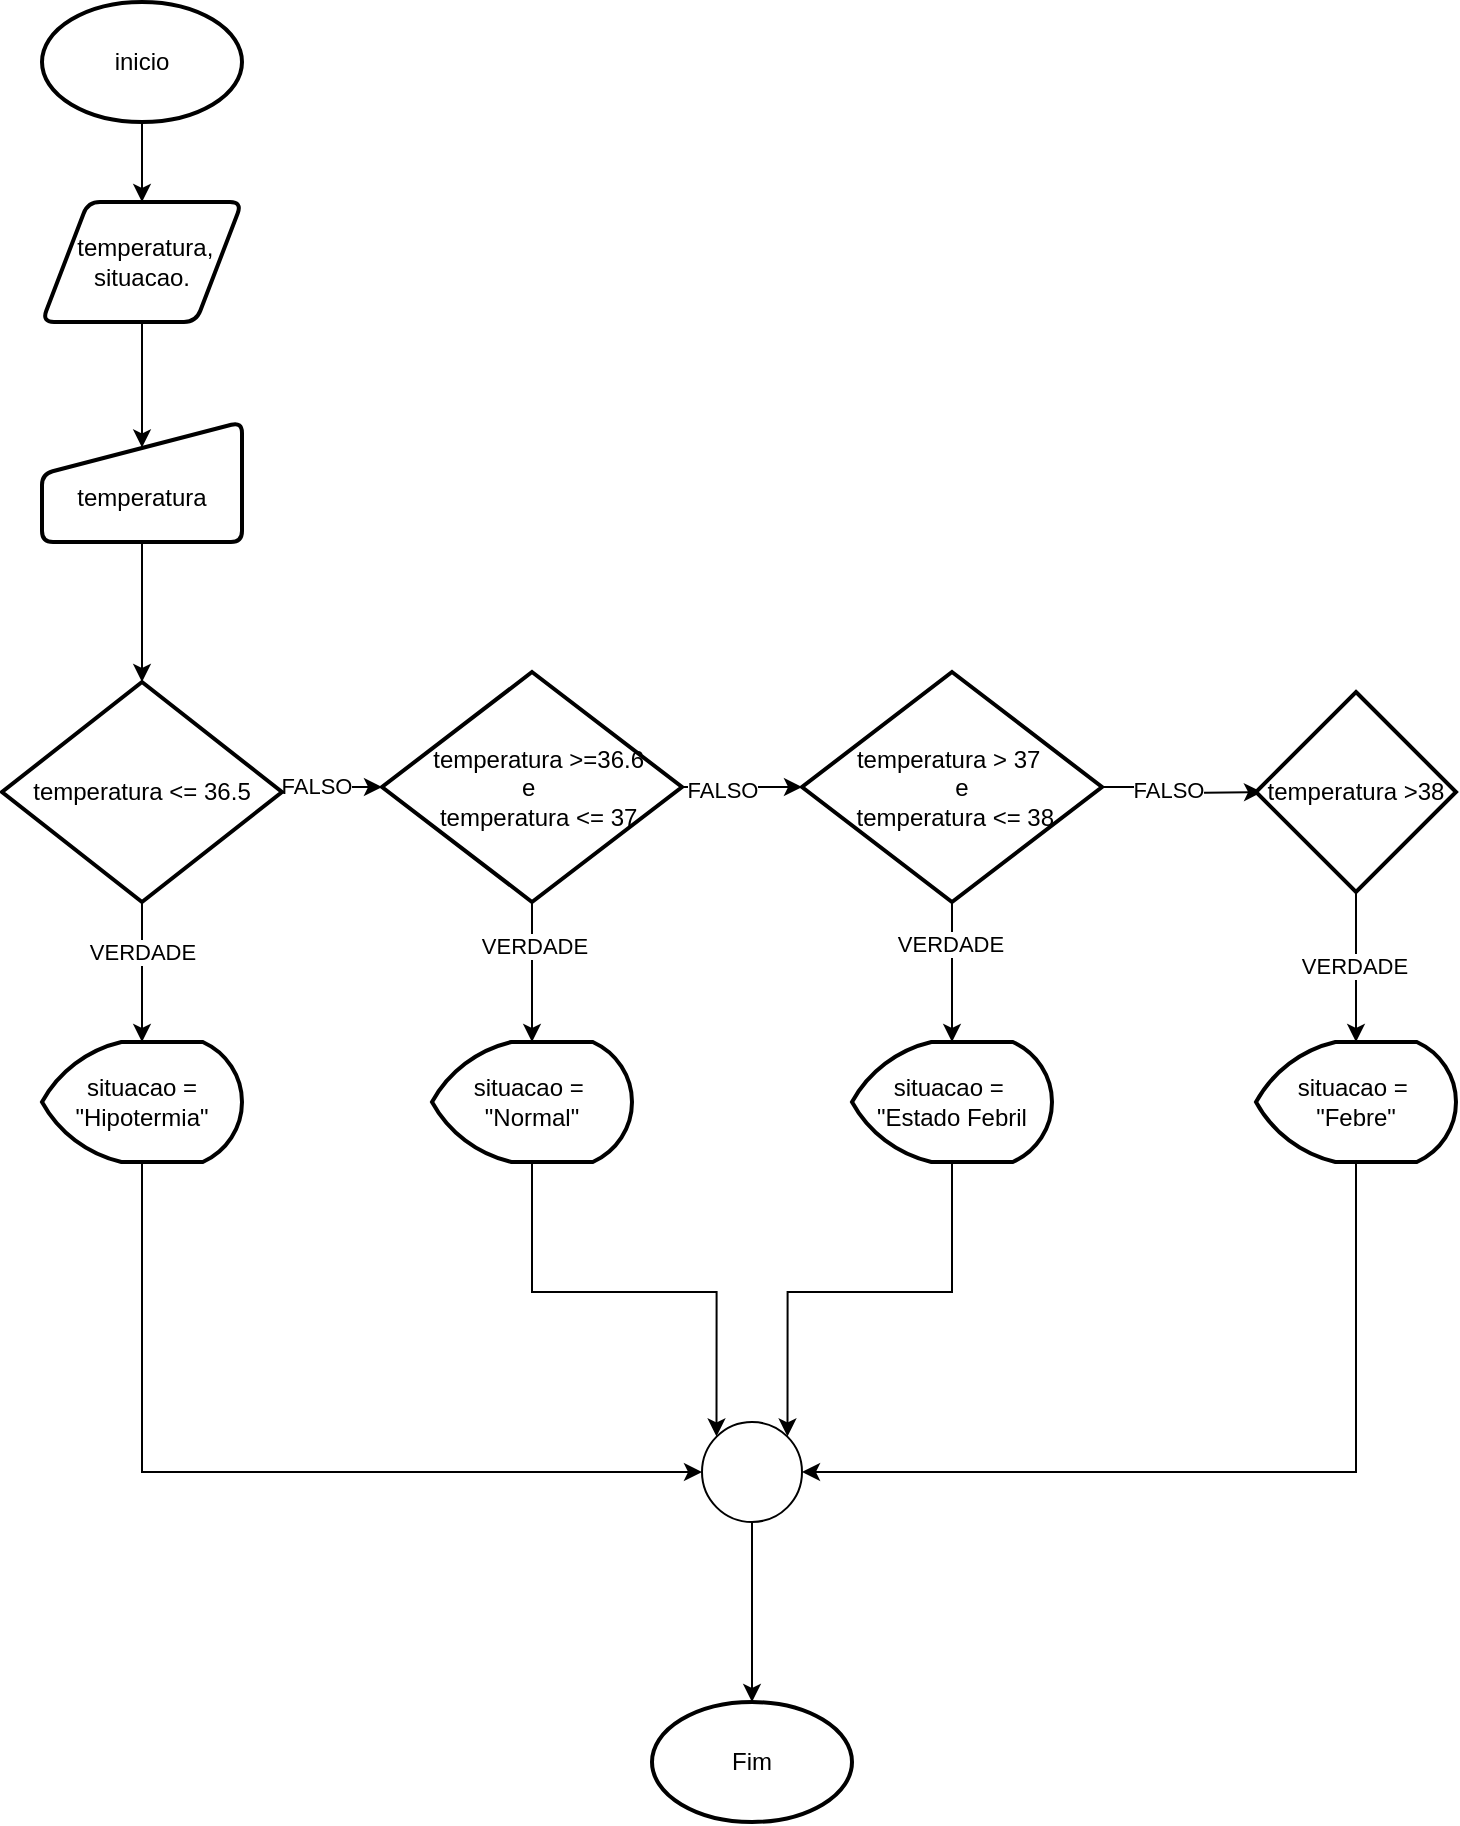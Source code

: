 <mxfile version="24.5.4" type="device">
  <diagram name="Página-1" id="VqgEwiMuud5oMXORhVzx">
    <mxGraphModel dx="1002" dy="577" grid="1" gridSize="10" guides="1" tooltips="1" connect="1" arrows="1" fold="1" page="1" pageScale="1" pageWidth="827" pageHeight="1169" math="0" shadow="0">
      <root>
        <mxCell id="0" />
        <mxCell id="1" parent="0" />
        <mxCell id="JlspJVOZABOzyax3a17K-3" value="" style="edgeStyle=orthogonalEdgeStyle;rounded=0;orthogonalLoop=1;jettySize=auto;html=1;" parent="1" source="JlspJVOZABOzyax3a17K-1" target="JlspJVOZABOzyax3a17K-2" edge="1">
          <mxGeometry relative="1" as="geometry" />
        </mxCell>
        <mxCell id="JlspJVOZABOzyax3a17K-1" value="inicio" style="strokeWidth=2;html=1;shape=mxgraph.flowchart.start_1;whiteSpace=wrap;" parent="1" vertex="1">
          <mxGeometry x="120" y="50" width="100" height="60" as="geometry" />
        </mxCell>
        <mxCell id="JlspJVOZABOzyax3a17K-7" value="" style="edgeStyle=orthogonalEdgeStyle;rounded=0;orthogonalLoop=1;jettySize=auto;html=1;entryX=0.5;entryY=0.212;entryDx=0;entryDy=0;entryPerimeter=0;" parent="1" source="JlspJVOZABOzyax3a17K-2" target="JlspJVOZABOzyax3a17K-4" edge="1">
          <mxGeometry relative="1" as="geometry" />
        </mxCell>
        <mxCell id="JlspJVOZABOzyax3a17K-2" value="&amp;nbsp;temperatura,&lt;div&gt;situacao.&lt;/div&gt;" style="shape=parallelogram;html=1;strokeWidth=2;perimeter=parallelogramPerimeter;whiteSpace=wrap;rounded=1;arcSize=12;size=0.23;" parent="1" vertex="1">
          <mxGeometry x="120" y="150" width="100" height="60" as="geometry" />
        </mxCell>
        <mxCell id="JlspJVOZABOzyax3a17K-8" value="" style="edgeStyle=orthogonalEdgeStyle;rounded=0;orthogonalLoop=1;jettySize=auto;html=1;" parent="1" source="JlspJVOZABOzyax3a17K-4" target="JlspJVOZABOzyax3a17K-6" edge="1">
          <mxGeometry relative="1" as="geometry" />
        </mxCell>
        <mxCell id="JlspJVOZABOzyax3a17K-4" value="&lt;div&gt;&lt;br&gt;&lt;/div&gt;temperatura" style="html=1;strokeWidth=2;shape=manualInput;whiteSpace=wrap;rounded=1;size=26;arcSize=11;" parent="1" vertex="1">
          <mxGeometry x="120" y="260" width="100" height="60" as="geometry" />
        </mxCell>
        <mxCell id="JlspJVOZABOzyax3a17K-10" value="" style="edgeStyle=orthogonalEdgeStyle;rounded=0;orthogonalLoop=1;jettySize=auto;html=1;" parent="1" source="JlspJVOZABOzyax3a17K-6" target="JlspJVOZABOzyax3a17K-9" edge="1">
          <mxGeometry relative="1" as="geometry" />
        </mxCell>
        <mxCell id="JlspJVOZABOzyax3a17K-13" value="VERDADE" style="edgeLabel;html=1;align=center;verticalAlign=middle;resizable=0;points=[];" parent="JlspJVOZABOzyax3a17K-10" vertex="1" connectable="0">
          <mxGeometry x="-0.286" relative="1" as="geometry">
            <mxPoint as="offset" />
          </mxGeometry>
        </mxCell>
        <mxCell id="JlspJVOZABOzyax3a17K-16" value="" style="edgeStyle=orthogonalEdgeStyle;rounded=0;orthogonalLoop=1;jettySize=auto;html=1;" parent="1" source="JlspJVOZABOzyax3a17K-6" target="JlspJVOZABOzyax3a17K-15" edge="1">
          <mxGeometry relative="1" as="geometry" />
        </mxCell>
        <mxCell id="JlspJVOZABOzyax3a17K-17" value="FALSO" style="edgeLabel;html=1;align=center;verticalAlign=middle;resizable=0;points=[];" parent="JlspJVOZABOzyax3a17K-16" vertex="1" connectable="0">
          <mxGeometry x="-0.355" y="3" relative="1" as="geometry">
            <mxPoint as="offset" />
          </mxGeometry>
        </mxCell>
        <mxCell id="JlspJVOZABOzyax3a17K-6" value="temperatura &amp;lt;= 36.5" style="strokeWidth=2;html=1;shape=mxgraph.flowchart.decision;whiteSpace=wrap;" parent="1" vertex="1">
          <mxGeometry x="100" y="390" width="140" height="110" as="geometry" />
        </mxCell>
        <mxCell id="JlspJVOZABOzyax3a17K-9" value="situacao = &quot;Hipotermia&quot;" style="strokeWidth=2;html=1;shape=mxgraph.flowchart.display;whiteSpace=wrap;" parent="1" vertex="1">
          <mxGeometry x="120" y="570" width="100" height="60" as="geometry" />
        </mxCell>
        <mxCell id="JlspJVOZABOzyax3a17K-19" value="" style="edgeStyle=orthogonalEdgeStyle;rounded=0;orthogonalLoop=1;jettySize=auto;html=1;" parent="1" source="JlspJVOZABOzyax3a17K-15" target="JlspJVOZABOzyax3a17K-18" edge="1">
          <mxGeometry relative="1" as="geometry" />
        </mxCell>
        <mxCell id="JlspJVOZABOzyax3a17K-20" value="VERDADE" style="edgeLabel;html=1;align=center;verticalAlign=middle;resizable=0;points=[];" parent="JlspJVOZABOzyax3a17K-19" vertex="1" connectable="0">
          <mxGeometry x="-0.37" y="1" relative="1" as="geometry">
            <mxPoint as="offset" />
          </mxGeometry>
        </mxCell>
        <mxCell id="JlspJVOZABOzyax3a17K-22" value="" style="edgeStyle=orthogonalEdgeStyle;rounded=0;orthogonalLoop=1;jettySize=auto;html=1;" parent="1" source="JlspJVOZABOzyax3a17K-15" target="JlspJVOZABOzyax3a17K-21" edge="1">
          <mxGeometry relative="1" as="geometry" />
        </mxCell>
        <mxCell id="JlspJVOZABOzyax3a17K-25" value="FALSO" style="edgeLabel;html=1;align=center;verticalAlign=middle;resizable=0;points=[];" parent="JlspJVOZABOzyax3a17K-22" vertex="1" connectable="0">
          <mxGeometry x="-0.312" y="-1" relative="1" as="geometry">
            <mxPoint x="-1" as="offset" />
          </mxGeometry>
        </mxCell>
        <mxCell id="JlspJVOZABOzyax3a17K-15" value="&amp;nbsp; &amp;nbsp;temperatura &amp;gt;=36.6&amp;nbsp;&lt;div&gt;e&amp;nbsp;&lt;/div&gt;&lt;div&gt;&amp;nbsp; temperatura &amp;lt;= 37&lt;/div&gt;" style="strokeWidth=2;html=1;shape=mxgraph.flowchart.decision;whiteSpace=wrap;" parent="1" vertex="1">
          <mxGeometry x="290" y="385" width="150" height="115" as="geometry" />
        </mxCell>
        <mxCell id="JlspJVOZABOzyax3a17K-18" value="situacao =&amp;nbsp;&lt;div&gt;&quot;Normal&quot;&lt;/div&gt;" style="strokeWidth=2;html=1;shape=mxgraph.flowchart.display;whiteSpace=wrap;" parent="1" vertex="1">
          <mxGeometry x="315" y="570" width="100" height="60" as="geometry" />
        </mxCell>
        <mxCell id="JlspJVOZABOzyax3a17K-24" value="" style="edgeStyle=orthogonalEdgeStyle;rounded=0;orthogonalLoop=1;jettySize=auto;html=1;" parent="1" source="JlspJVOZABOzyax3a17K-21" target="JlspJVOZABOzyax3a17K-23" edge="1">
          <mxGeometry relative="1" as="geometry" />
        </mxCell>
        <mxCell id="JlspJVOZABOzyax3a17K-34" value="VERDADE" style="edgeLabel;html=1;align=center;verticalAlign=middle;resizable=0;points=[];" parent="JlspJVOZABOzyax3a17K-24" vertex="1" connectable="0">
          <mxGeometry x="-0.43" y="-1" relative="1" as="geometry">
            <mxPoint y="1" as="offset" />
          </mxGeometry>
        </mxCell>
        <mxCell id="JlspJVOZABOzyax3a17K-21" value="temperatura &amp;gt; 37&amp;nbsp;&lt;div&gt;&amp;nbsp; &amp;nbsp; e&amp;nbsp;&lt;/div&gt;&lt;div&gt;&amp;nbsp;temperatura &amp;lt;= 38&lt;/div&gt;" style="strokeWidth=2;html=1;shape=mxgraph.flowchart.decision;whiteSpace=wrap;" parent="1" vertex="1">
          <mxGeometry x="500" y="385" width="150" height="115" as="geometry" />
        </mxCell>
        <mxCell id="JlspJVOZABOzyax3a17K-23" value="situacao =&amp;nbsp;&lt;div&gt;&quot;Estado Febril&lt;/div&gt;" style="strokeWidth=2;html=1;shape=mxgraph.flowchart.display;whiteSpace=wrap;" parent="1" vertex="1">
          <mxGeometry x="525" y="570" width="100" height="60" as="geometry" />
        </mxCell>
        <mxCell id="JlspJVOZABOzyax3a17K-30" style="edgeStyle=orthogonalEdgeStyle;rounded=0;orthogonalLoop=1;jettySize=auto;html=1;exitX=1;exitY=0.5;exitDx=0;exitDy=0;exitPerimeter=0;entryX=0;entryY=0.5;entryDx=0;entryDy=0;entryPerimeter=0;" parent="1" source="JlspJVOZABOzyax3a17K-21" edge="1">
          <mxGeometry relative="1" as="geometry">
            <mxPoint x="730" y="445" as="targetPoint" />
          </mxGeometry>
        </mxCell>
        <mxCell id="JlspJVOZABOzyax3a17K-31" value="FALSO" style="edgeLabel;html=1;align=center;verticalAlign=middle;resizable=0;points=[];" parent="JlspJVOZABOzyax3a17K-30" vertex="1" connectable="0">
          <mxGeometry x="-0.2" y="-1" relative="1" as="geometry">
            <mxPoint as="offset" />
          </mxGeometry>
        </mxCell>
        <mxCell id="JlspJVOZABOzyax3a17K-44" value="" style="edgeStyle=orthogonalEdgeStyle;rounded=0;orthogonalLoop=1;jettySize=auto;html=1;" parent="1" source="JlspJVOZABOzyax3a17K-33" target="JlspJVOZABOzyax3a17K-43" edge="1">
          <mxGeometry relative="1" as="geometry" />
        </mxCell>
        <mxCell id="JlspJVOZABOzyax3a17K-45" value="VERDADE" style="edgeLabel;html=1;align=center;verticalAlign=middle;resizable=0;points=[];" parent="JlspJVOZABOzyax3a17K-44" vertex="1" connectable="0">
          <mxGeometry x="-0.013" y="-1" relative="1" as="geometry">
            <mxPoint as="offset" />
          </mxGeometry>
        </mxCell>
        <mxCell id="JlspJVOZABOzyax3a17K-33" value="temperatura &amp;gt;38" style="strokeWidth=2;html=1;shape=mxgraph.flowchart.decision;whiteSpace=wrap;" parent="1" vertex="1">
          <mxGeometry x="727" y="395" width="100" height="100" as="geometry" />
        </mxCell>
        <mxCell id="JlspJVOZABOzyax3a17K-42" value="" style="edgeStyle=orthogonalEdgeStyle;rounded=0;orthogonalLoop=1;jettySize=auto;html=1;" parent="1" source="JlspJVOZABOzyax3a17K-35" target="JlspJVOZABOzyax3a17K-41" edge="1">
          <mxGeometry relative="1" as="geometry" />
        </mxCell>
        <mxCell id="JlspJVOZABOzyax3a17K-35" value="" style="verticalLabelPosition=bottom;verticalAlign=top;html=1;shape=mxgraph.flowchart.on-page_reference;" parent="1" vertex="1">
          <mxGeometry x="450" y="760" width="50" height="50" as="geometry" />
        </mxCell>
        <mxCell id="JlspJVOZABOzyax3a17K-36" style="edgeStyle=orthogonalEdgeStyle;rounded=0;orthogonalLoop=1;jettySize=auto;html=1;exitX=0.5;exitY=1;exitDx=0;exitDy=0;exitPerimeter=0;entryX=0;entryY=0.5;entryDx=0;entryDy=0;entryPerimeter=0;" parent="1" source="JlspJVOZABOzyax3a17K-9" target="JlspJVOZABOzyax3a17K-35" edge="1">
          <mxGeometry relative="1" as="geometry" />
        </mxCell>
        <mxCell id="JlspJVOZABOzyax3a17K-37" style="edgeStyle=orthogonalEdgeStyle;rounded=0;orthogonalLoop=1;jettySize=auto;html=1;exitX=0.5;exitY=1;exitDx=0;exitDy=0;exitPerimeter=0;entryX=0.145;entryY=0.145;entryDx=0;entryDy=0;entryPerimeter=0;" parent="1" source="JlspJVOZABOzyax3a17K-18" target="JlspJVOZABOzyax3a17K-35" edge="1">
          <mxGeometry relative="1" as="geometry" />
        </mxCell>
        <mxCell id="JlspJVOZABOzyax3a17K-38" style="edgeStyle=orthogonalEdgeStyle;rounded=0;orthogonalLoop=1;jettySize=auto;html=1;exitX=0.5;exitY=1;exitDx=0;exitDy=0;exitPerimeter=0;entryX=0.855;entryY=0.145;entryDx=0;entryDy=0;entryPerimeter=0;" parent="1" source="JlspJVOZABOzyax3a17K-23" target="JlspJVOZABOzyax3a17K-35" edge="1">
          <mxGeometry relative="1" as="geometry" />
        </mxCell>
        <mxCell id="JlspJVOZABOzyax3a17K-41" value="Fim" style="strokeWidth=2;html=1;shape=mxgraph.flowchart.start_1;whiteSpace=wrap;" parent="1" vertex="1">
          <mxGeometry x="425" y="900" width="100" height="60" as="geometry" />
        </mxCell>
        <mxCell id="JlspJVOZABOzyax3a17K-43" value="situacao =&amp;nbsp;&lt;div&gt;&quot;Febre&quot;&lt;/div&gt;" style="strokeWidth=2;html=1;shape=mxgraph.flowchart.display;whiteSpace=wrap;" parent="1" vertex="1">
          <mxGeometry x="727" y="570" width="100" height="60" as="geometry" />
        </mxCell>
        <mxCell id="JlspJVOZABOzyax3a17K-46" style="edgeStyle=orthogonalEdgeStyle;rounded=0;orthogonalLoop=1;jettySize=auto;html=1;exitX=0.5;exitY=1;exitDx=0;exitDy=0;exitPerimeter=0;entryX=1;entryY=0.5;entryDx=0;entryDy=0;entryPerimeter=0;" parent="1" source="JlspJVOZABOzyax3a17K-43" target="JlspJVOZABOzyax3a17K-35" edge="1">
          <mxGeometry relative="1" as="geometry" />
        </mxCell>
      </root>
    </mxGraphModel>
  </diagram>
</mxfile>
